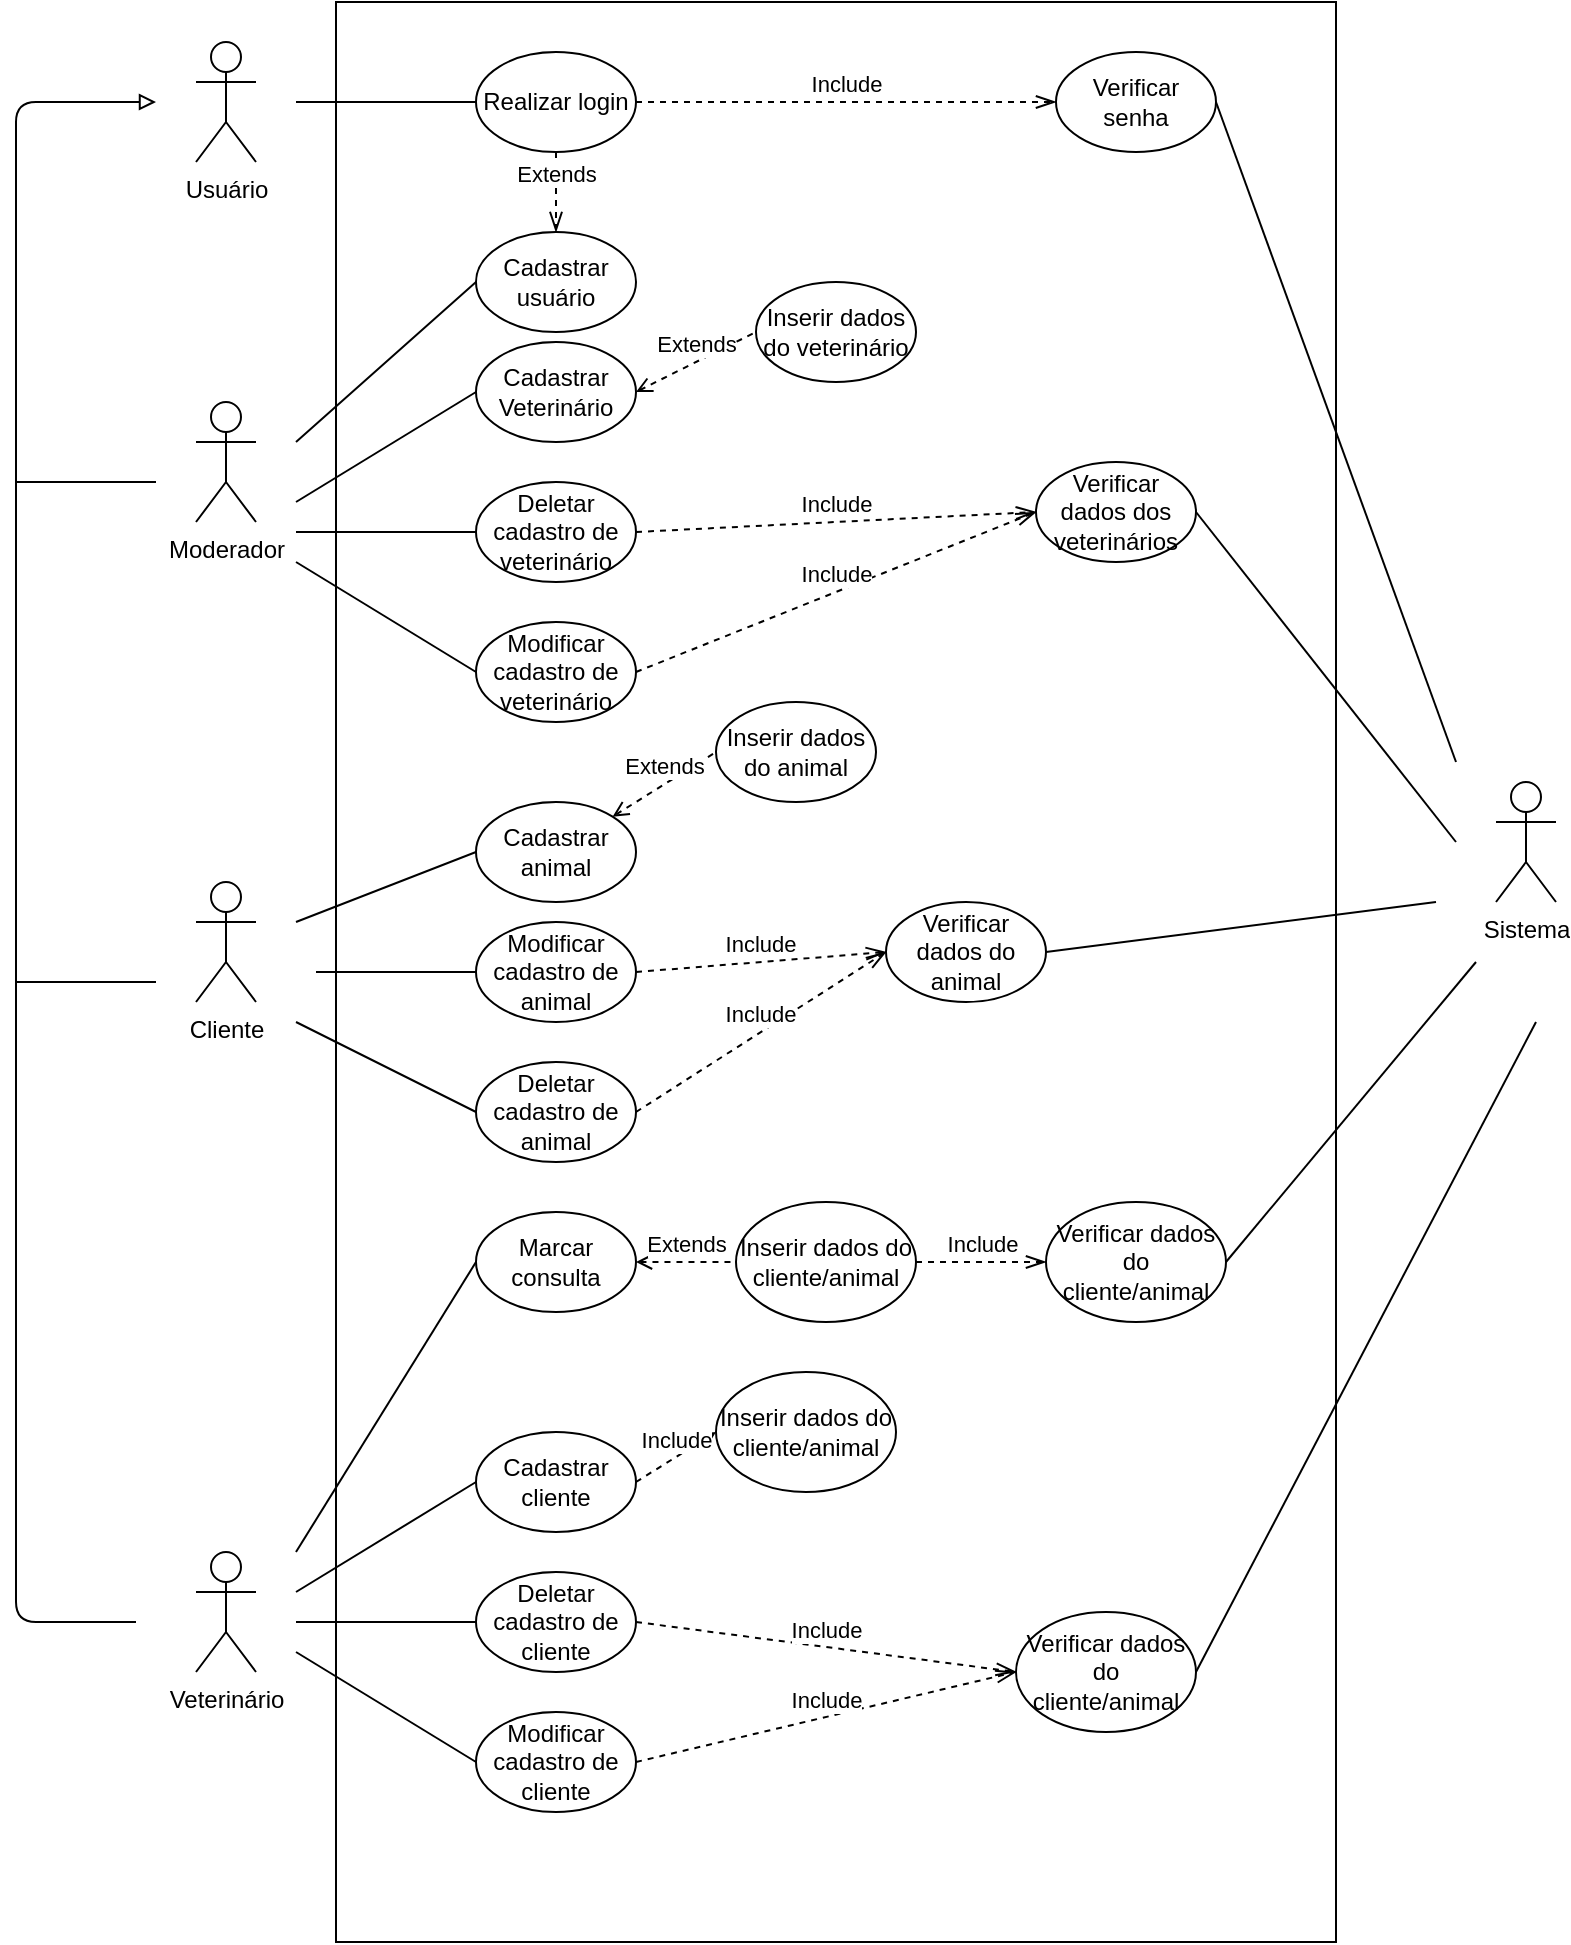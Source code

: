 <mxfile version="14.9.9" type="device" pages="3"><diagram id="sH-dvyDjHyyXj_8XE5ra" name="Caso de uso"><mxGraphModel dx="968" dy="1112" grid="1" gridSize="10" guides="1" tooltips="1" connect="1" arrows="1" fold="1" page="1" pageScale="1" pageWidth="827" pageHeight="1169" math="0" shadow="0"><root><mxCell id="0"/><mxCell id="1" parent="0"/><mxCell id="lDStgTZhg8uJ1jmvvIPx-1" value="Object" style="html=1;" parent="1" vertex="1"><mxGeometry x="280" y="490" width="110" height="50" as="geometry"/></mxCell><mxCell id="lDStgTZhg8uJ1jmvvIPx-2" value="" style="html=1;" parent="1" vertex="1"><mxGeometry x="170" y="210" width="500" height="970" as="geometry"/></mxCell><mxCell id="lDStgTZhg8uJ1jmvvIPx-3" value="Veterinário" style="shape=umlActor;verticalLabelPosition=bottom;verticalAlign=top;html=1;" parent="1" vertex="1"><mxGeometry x="100" y="985" width="30" height="60" as="geometry"/></mxCell><mxCell id="lDStgTZhg8uJ1jmvvIPx-4" value="Moderador" style="shape=umlActor;verticalLabelPosition=bottom;verticalAlign=top;html=1;" parent="1" vertex="1"><mxGeometry x="100" y="410" width="30" height="60" as="geometry"/></mxCell><mxCell id="lDStgTZhg8uJ1jmvvIPx-5" value="Usuário" style="shape=umlActor;verticalLabelPosition=bottom;verticalAlign=top;html=1;" parent="1" vertex="1"><mxGeometry x="100" y="230" width="30" height="60" as="geometry"/></mxCell><mxCell id="lDStgTZhg8uJ1jmvvIPx-7" value="" style="endArrow=block;html=1;endFill=0;" parent="1" edge="1"><mxGeometry width="50" height="50" relative="1" as="geometry"><mxPoint x="70" y="1020" as="sourcePoint"/><mxPoint x="80" y="260" as="targetPoint"/><Array as="points"><mxPoint x="10" y="1020"/><mxPoint x="10" y="470"/><mxPoint x="10" y="260"/></Array></mxGeometry></mxCell><mxCell id="lDStgTZhg8uJ1jmvvIPx-9" value="" style="endArrow=none;html=1;" parent="1" edge="1"><mxGeometry width="50" height="50" relative="1" as="geometry"><mxPoint x="10" y="450" as="sourcePoint"/><mxPoint x="80" y="450" as="targetPoint"/></mxGeometry></mxCell><mxCell id="lDStgTZhg8uJ1jmvvIPx-11" value="Cadastrar cliente" style="ellipse;whiteSpace=wrap;html=1;" parent="1" vertex="1"><mxGeometry x="240" y="925" width="80" height="50" as="geometry"/></mxCell><mxCell id="lDStgTZhg8uJ1jmvvIPx-12" value="Deletar cadastro de cliente" style="ellipse;whiteSpace=wrap;html=1;" parent="1" vertex="1"><mxGeometry x="240" y="995" width="80" height="50" as="geometry"/></mxCell><mxCell id="lDStgTZhg8uJ1jmvvIPx-13" value="Modificar cadastro de cliente" style="ellipse;whiteSpace=wrap;html=1;" parent="1" vertex="1"><mxGeometry x="240" y="1065" width="80" height="50" as="geometry"/></mxCell><mxCell id="lDStgTZhg8uJ1jmvvIPx-14" value="" style="endArrow=none;html=1;entryX=0;entryY=0.5;entryDx=0;entryDy=0;" parent="1" target="lDStgTZhg8uJ1jmvvIPx-12" edge="1"><mxGeometry width="50" height="50" relative="1" as="geometry"><mxPoint x="150" y="1020" as="sourcePoint"/><mxPoint x="360" y="1065" as="targetPoint"/></mxGeometry></mxCell><mxCell id="lDStgTZhg8uJ1jmvvIPx-16" value="" style="endArrow=none;html=1;entryX=0;entryY=0.5;entryDx=0;entryDy=0;" parent="1" target="lDStgTZhg8uJ1jmvvIPx-11" edge="1"><mxGeometry width="50" height="50" relative="1" as="geometry"><mxPoint x="150" y="1005" as="sourcePoint"/><mxPoint x="250" y="1030" as="targetPoint"/></mxGeometry></mxCell><mxCell id="lDStgTZhg8uJ1jmvvIPx-17" value="" style="endArrow=none;html=1;entryX=0;entryY=0.5;entryDx=0;entryDy=0;" parent="1" target="lDStgTZhg8uJ1jmvvIPx-13" edge="1"><mxGeometry width="50" height="50" relative="1" as="geometry"><mxPoint x="150" y="1035" as="sourcePoint"/><mxPoint x="250" y="960" as="targetPoint"/></mxGeometry></mxCell><mxCell id="lDStgTZhg8uJ1jmvvIPx-18" value="Realizar login" style="ellipse;whiteSpace=wrap;html=1;" parent="1" vertex="1"><mxGeometry x="240" y="235" width="80" height="50" as="geometry"/></mxCell><mxCell id="lDStgTZhg8uJ1jmvvIPx-19" value="" style="endArrow=none;html=1;entryX=0;entryY=0.5;entryDx=0;entryDy=0;" parent="1" target="lDStgTZhg8uJ1jmvvIPx-18" edge="1"><mxGeometry width="50" height="50" relative="1" as="geometry"><mxPoint x="150" y="260" as="sourcePoint"/><mxPoint x="250" y="455" as="targetPoint"/></mxGeometry></mxCell><mxCell id="lDStgTZhg8uJ1jmvvIPx-20" value="Cadastrar usuário" style="ellipse;whiteSpace=wrap;html=1;" parent="1" vertex="1"><mxGeometry x="240" y="325" width="80" height="50" as="geometry"/></mxCell><mxCell id="lDStgTZhg8uJ1jmvvIPx-31" value="Extends" style="html=1;verticalAlign=bottom;endArrow=openThin;dashed=1;endSize=8;endFill=0;exitX=0.5;exitY=1;exitDx=0;exitDy=0;entryX=0.5;entryY=0;entryDx=0;entryDy=0;" parent="1" source="lDStgTZhg8uJ1jmvvIPx-18" target="lDStgTZhg8uJ1jmvvIPx-20" edge="1"><mxGeometry relative="1" as="geometry"><mxPoint x="380" y="510" as="sourcePoint"/><mxPoint x="300" y="510" as="targetPoint"/></mxGeometry></mxCell><mxCell id="lDStgTZhg8uJ1jmvvIPx-32" value="Cadastrar Veterinário" style="ellipse;whiteSpace=wrap;html=1;" parent="1" vertex="1"><mxGeometry x="240" y="380" width="80" height="50" as="geometry"/></mxCell><mxCell id="lDStgTZhg8uJ1jmvvIPx-33" value="Deletar cadastro de veterinário" style="ellipse;whiteSpace=wrap;html=1;" parent="1" vertex="1"><mxGeometry x="240" y="450" width="80" height="50" as="geometry"/></mxCell><mxCell id="lDStgTZhg8uJ1jmvvIPx-34" value="Modificar cadastro de veterinário" style="ellipse;whiteSpace=wrap;html=1;" parent="1" vertex="1"><mxGeometry x="240" y="520" width="80" height="50" as="geometry"/></mxCell><mxCell id="lDStgTZhg8uJ1jmvvIPx-35" value="" style="endArrow=none;html=1;entryX=0;entryY=0.5;entryDx=0;entryDy=0;" parent="1" target="lDStgTZhg8uJ1jmvvIPx-33" edge="1"><mxGeometry width="50" height="50" relative="1" as="geometry"><mxPoint x="150" y="475" as="sourcePoint"/><mxPoint x="360" y="520" as="targetPoint"/></mxGeometry></mxCell><mxCell id="lDStgTZhg8uJ1jmvvIPx-36" value="" style="endArrow=none;html=1;entryX=0;entryY=0.5;entryDx=0;entryDy=0;" parent="1" target="lDStgTZhg8uJ1jmvvIPx-32" edge="1"><mxGeometry width="50" height="50" relative="1" as="geometry"><mxPoint x="150" y="460" as="sourcePoint"/><mxPoint x="250" y="485" as="targetPoint"/></mxGeometry></mxCell><mxCell id="lDStgTZhg8uJ1jmvvIPx-37" value="" style="endArrow=none;html=1;entryX=0;entryY=0.5;entryDx=0;entryDy=0;" parent="1" target="lDStgTZhg8uJ1jmvvIPx-34" edge="1"><mxGeometry width="50" height="50" relative="1" as="geometry"><mxPoint x="150" y="490" as="sourcePoint"/><mxPoint x="250" y="415" as="targetPoint"/></mxGeometry></mxCell><mxCell id="lDStgTZhg8uJ1jmvvIPx-38" value="" style="endArrow=none;html=1;entryX=0;entryY=0.5;entryDx=0;entryDy=0;" parent="1" target="lDStgTZhg8uJ1jmvvIPx-20" edge="1"><mxGeometry width="50" height="50" relative="1" as="geometry"><mxPoint x="150" y="430" as="sourcePoint"/><mxPoint x="360" y="490" as="targetPoint"/></mxGeometry></mxCell><mxCell id="lDStgTZhg8uJ1jmvvIPx-39" value="Include" style="html=1;verticalAlign=bottom;endArrow=openThin;dashed=1;endSize=8;endFill=0;exitX=1;exitY=0.5;exitDx=0;exitDy=0;" parent="1" source="lDStgTZhg8uJ1jmvvIPx-18" edge="1"><mxGeometry relative="1" as="geometry"><mxPoint x="290" y="295" as="sourcePoint"/><mxPoint x="530" y="260" as="targetPoint"/><Array as="points"/></mxGeometry></mxCell><mxCell id="lDStgTZhg8uJ1jmvvIPx-40" value="Verificar senha" style="ellipse;whiteSpace=wrap;html=1;" parent="1" vertex="1"><mxGeometry x="530" y="235" width="80" height="50" as="geometry"/></mxCell><mxCell id="lDStgTZhg8uJ1jmvvIPx-42" value="Inserir dados do veterinário" style="ellipse;whiteSpace=wrap;html=1;" parent="1" vertex="1"><mxGeometry x="380" y="350" width="80" height="50" as="geometry"/></mxCell><mxCell id="lDStgTZhg8uJ1jmvvIPx-43" value="Sistema" style="shape=umlActor;verticalLabelPosition=bottom;verticalAlign=top;html=1;" parent="1" vertex="1"><mxGeometry x="750" y="600" width="30" height="60" as="geometry"/></mxCell><mxCell id="lDStgTZhg8uJ1jmvvIPx-44" value="Include" style="html=1;verticalAlign=bottom;endArrow=open;dashed=1;endSize=8;endFill=0;exitX=1;exitY=0.5;exitDx=0;exitDy=0;entryX=0;entryY=0.5;entryDx=0;entryDy=0;" parent="1" source="lDStgTZhg8uJ1jmvvIPx-11" target="lDStgTZhg8uJ1jmvvIPx-45" edge="1"><mxGeometry relative="1" as="geometry"><mxPoint x="290" y="963" as="sourcePoint"/><mxPoint x="510" y="950" as="targetPoint"/><Array as="points"/></mxGeometry></mxCell><mxCell id="lDStgTZhg8uJ1jmvvIPx-45" value="Inserir dados do cliente/animal" style="ellipse;whiteSpace=wrap;html=1;" parent="1" vertex="1"><mxGeometry x="360" y="895" width="90" height="60" as="geometry"/></mxCell><mxCell id="lDStgTZhg8uJ1jmvvIPx-46" value="Verificar dados dos veterinários" style="ellipse;whiteSpace=wrap;html=1;" parent="1" vertex="1"><mxGeometry x="520" y="440" width="80" height="50" as="geometry"/></mxCell><mxCell id="lDStgTZhg8uJ1jmvvIPx-47" value="Verificar dados do cliente/animal" style="ellipse;whiteSpace=wrap;html=1;" parent="1" vertex="1"><mxGeometry x="510" y="1015" width="90" height="60" as="geometry"/></mxCell><mxCell id="lDStgTZhg8uJ1jmvvIPx-51" value="Include" style="html=1;verticalAlign=bottom;endArrow=openThin;dashed=1;endSize=8;endFill=0;exitX=1;exitY=0.5;exitDx=0;exitDy=0;entryX=0;entryY=0.5;entryDx=0;entryDy=0;" parent="1" source="lDStgTZhg8uJ1jmvvIPx-12" target="lDStgTZhg8uJ1jmvvIPx-47" edge="1"><mxGeometry relative="1" as="geometry"><mxPoint x="340" y="1015" as="sourcePoint"/><mxPoint x="550" y="1015" as="targetPoint"/><Array as="points"/></mxGeometry></mxCell><mxCell id="lDStgTZhg8uJ1jmvvIPx-52" value="Include" style="html=1;verticalAlign=bottom;endArrow=openThin;dashed=1;endSize=8;endFill=0;exitX=1;exitY=0.5;exitDx=0;exitDy=0;entryX=0;entryY=0.5;entryDx=0;entryDy=0;" parent="1" source="lDStgTZhg8uJ1jmvvIPx-13" target="lDStgTZhg8uJ1jmvvIPx-47" edge="1"><mxGeometry relative="1" as="geometry"><mxPoint x="330" y="1030" as="sourcePoint"/><mxPoint x="520" y="1050" as="targetPoint"/><Array as="points"/></mxGeometry></mxCell><mxCell id="lDStgTZhg8uJ1jmvvIPx-53" value="" style="endArrow=none;html=1;exitX=1;exitY=0.5;exitDx=0;exitDy=0;" parent="1" source="lDStgTZhg8uJ1jmvvIPx-47" edge="1"><mxGeometry width="50" height="50" relative="1" as="geometry"><mxPoint x="310" y="800" as="sourcePoint"/><mxPoint x="770" y="720" as="targetPoint"/></mxGeometry></mxCell><mxCell id="lDStgTZhg8uJ1jmvvIPx-54" value="Include" style="html=1;verticalAlign=bottom;endArrow=openThin;dashed=1;endSize=8;endFill=0;exitX=1;exitY=0.5;exitDx=0;exitDy=0;entryX=0;entryY=0.5;entryDx=0;entryDy=0;" parent="1" source="lDStgTZhg8uJ1jmvvIPx-33" target="lDStgTZhg8uJ1jmvvIPx-46" edge="1"><mxGeometry relative="1" as="geometry"><mxPoint x="330" y="695" as="sourcePoint"/><mxPoint x="530" y="460" as="targetPoint"/><Array as="points"/></mxGeometry></mxCell><mxCell id="lDStgTZhg8uJ1jmvvIPx-55" value="Include" style="html=1;verticalAlign=bottom;endArrow=openThin;dashed=1;endSize=8;endFill=0;entryX=0;entryY=0.5;entryDx=0;entryDy=0;exitX=1;exitY=0.5;exitDx=0;exitDy=0;" parent="1" source="lDStgTZhg8uJ1jmvvIPx-34" target="lDStgTZhg8uJ1jmvvIPx-46" edge="1"><mxGeometry relative="1" as="geometry"><mxPoint x="330" y="485" as="sourcePoint"/><mxPoint x="530" y="475" as="targetPoint"/><Array as="points"/></mxGeometry></mxCell><mxCell id="lDStgTZhg8uJ1jmvvIPx-56" value="" style="endArrow=none;html=1;exitX=1;exitY=0.5;exitDx=0;exitDy=0;" parent="1" source="lDStgTZhg8uJ1jmvvIPx-46" edge="1"><mxGeometry width="50" height="50" relative="1" as="geometry"><mxPoint x="600" y="715" as="sourcePoint"/><mxPoint x="730" y="630" as="targetPoint"/></mxGeometry></mxCell><mxCell id="lDStgTZhg8uJ1jmvvIPx-57" value="" style="endArrow=none;html=1;exitX=1;exitY=0.5;exitDx=0;exitDy=0;" parent="1" source="lDStgTZhg8uJ1jmvvIPx-40" edge="1"><mxGeometry width="50" height="50" relative="1" as="geometry"><mxPoint x="610" y="475" as="sourcePoint"/><mxPoint x="730" y="590" as="targetPoint"/></mxGeometry></mxCell><mxCell id="lDStgTZhg8uJ1jmvvIPx-59" value="Extends" style="html=1;verticalAlign=bottom;endArrow=none;dashed=1;endSize=8;endFill=0;exitX=1;exitY=0.5;exitDx=0;exitDy=0;entryX=0;entryY=0.5;entryDx=0;entryDy=0;startArrow=open;startFill=0;" parent="1" source="lDStgTZhg8uJ1jmvvIPx-32" target="lDStgTZhg8uJ1jmvvIPx-42" edge="1"><mxGeometry relative="1" as="geometry"><mxPoint x="290" y="295" as="sourcePoint"/><mxPoint x="290" y="335" as="targetPoint"/></mxGeometry></mxCell><mxCell id="Vo3WNWnB5HFuRuLXM9Mv-1" value="Marcar consulta" style="ellipse;whiteSpace=wrap;html=1;" parent="1" vertex="1"><mxGeometry x="240" y="815" width="80" height="50" as="geometry"/></mxCell><mxCell id="Vo3WNWnB5HFuRuLXM9Mv-3" value="" style="endArrow=none;html=1;entryX=0;entryY=0.5;entryDx=0;entryDy=0;" parent="1" target="Vo3WNWnB5HFuRuLXM9Mv-1" edge="1"><mxGeometry width="50" height="50" relative="1" as="geometry"><mxPoint x="150" y="985" as="sourcePoint"/><mxPoint x="240" y="900" as="targetPoint"/></mxGeometry></mxCell><mxCell id="Vo3WNWnB5HFuRuLXM9Mv-5" value="Extends" style="html=1;verticalAlign=bottom;endArrow=none;dashed=1;endSize=8;endFill=0;exitX=1;exitY=0.5;exitDx=0;exitDy=0;entryX=0;entryY=0.5;entryDx=0;entryDy=0;startArrow=open;startFill=0;" parent="1" source="Vo3WNWnB5HFuRuLXM9Mv-1" target="Vo3WNWnB5HFuRuLXM9Mv-6" edge="1"><mxGeometry relative="1" as="geometry"><mxPoint x="397.03" y="751.07" as="sourcePoint"/><mxPoint x="450.0" y="814.998" as="targetPoint"/></mxGeometry></mxCell><mxCell id="Vo3WNWnB5HFuRuLXM9Mv-6" value="Inserir dados do cliente/animal" style="ellipse;whiteSpace=wrap;html=1;" parent="1" vertex="1"><mxGeometry x="370" y="810" width="90" height="60" as="geometry"/></mxCell><mxCell id="Vo3WNWnB5HFuRuLXM9Mv-7" value="Verificar dados do cliente/animal" style="ellipse;whiteSpace=wrap;html=1;" parent="1" vertex="1"><mxGeometry x="525" y="810" width="90" height="60" as="geometry"/></mxCell><mxCell id="Vo3WNWnB5HFuRuLXM9Mv-8" value="Include" style="html=1;verticalAlign=bottom;endArrow=openThin;dashed=1;endSize=8;endFill=0;exitX=1;exitY=0.5;exitDx=0;exitDy=0;entryX=0;entryY=0.5;entryDx=0;entryDy=0;" parent="1" source="Vo3WNWnB5HFuRuLXM9Mv-6" target="Vo3WNWnB5HFuRuLXM9Mv-7" edge="1"><mxGeometry relative="1" as="geometry"><mxPoint x="330" y="1100" as="sourcePoint"/><mxPoint x="530" y="835" as="targetPoint"/><Array as="points"/></mxGeometry></mxCell><mxCell id="Vo3WNWnB5HFuRuLXM9Mv-9" value="" style="endArrow=none;html=1;exitX=1;exitY=0.5;exitDx=0;exitDy=0;" parent="1" source="Vo3WNWnB5HFuRuLXM9Mv-7" edge="1"><mxGeometry width="50" height="50" relative="1" as="geometry"><mxPoint x="610" y="735" as="sourcePoint"/><mxPoint x="740" y="690" as="targetPoint"/></mxGeometry></mxCell><mxCell id="Rv1sKboXpp3zeGsn_u2c-1" value="Cliente" style="shape=umlActor;verticalLabelPosition=bottom;verticalAlign=top;html=1;" vertex="1" parent="1"><mxGeometry x="100" y="650" width="30" height="60" as="geometry"/></mxCell><mxCell id="Rv1sKboXpp3zeGsn_u2c-2" value="" style="endArrow=none;html=1;" edge="1" parent="1"><mxGeometry width="50" height="50" relative="1" as="geometry"><mxPoint x="10" y="700" as="sourcePoint"/><mxPoint x="80" y="700" as="targetPoint"/></mxGeometry></mxCell><mxCell id="Rv1sKboXpp3zeGsn_u2c-3" value="Cadastrar animal" style="ellipse;whiteSpace=wrap;html=1;" vertex="1" parent="1"><mxGeometry x="240" y="610" width="80" height="50" as="geometry"/></mxCell><mxCell id="Rv1sKboXpp3zeGsn_u2c-4" value="Modificar cadastro de animal" style="ellipse;whiteSpace=wrap;html=1;" vertex="1" parent="1"><mxGeometry x="240" y="670" width="80" height="50" as="geometry"/></mxCell><mxCell id="Rv1sKboXpp3zeGsn_u2c-6" value="Deletar cadastro de animal" style="ellipse;whiteSpace=wrap;html=1;" vertex="1" parent="1"><mxGeometry x="240" y="740" width="80" height="50" as="geometry"/></mxCell><mxCell id="Rv1sKboXpp3zeGsn_u2c-9" value="" style="endArrow=none;html=1;entryX=0;entryY=0.5;entryDx=0;entryDy=0;" edge="1" parent="1" target="Rv1sKboXpp3zeGsn_u2c-3"><mxGeometry width="50" height="50" relative="1" as="geometry"><mxPoint x="150" y="670" as="sourcePoint"/><mxPoint x="380" y="740" as="targetPoint"/></mxGeometry></mxCell><mxCell id="Rv1sKboXpp3zeGsn_u2c-10" value="" style="endArrow=none;html=1;entryX=0;entryY=0.5;entryDx=0;entryDy=0;" edge="1" parent="1" target="Rv1sKboXpp3zeGsn_u2c-4"><mxGeometry width="50" height="50" relative="1" as="geometry"><mxPoint x="160" y="695" as="sourcePoint"/><mxPoint x="380" y="740" as="targetPoint"/></mxGeometry></mxCell><mxCell id="Rv1sKboXpp3zeGsn_u2c-11" value="" style="endArrow=none;html=1;entryX=0;entryY=0.5;entryDx=0;entryDy=0;" edge="1" parent="1" target="Rv1sKboXpp3zeGsn_u2c-6"><mxGeometry width="50" height="50" relative="1" as="geometry"><mxPoint x="150" y="720" as="sourcePoint"/><mxPoint x="380" y="740" as="targetPoint"/></mxGeometry></mxCell><mxCell id="Rv1sKboXpp3zeGsn_u2c-12" value="Inserir dados do animal" style="ellipse;whiteSpace=wrap;html=1;" vertex="1" parent="1"><mxGeometry x="360" y="560" width="80" height="50" as="geometry"/></mxCell><mxCell id="Rv1sKboXpp3zeGsn_u2c-13" value="Extends" style="html=1;verticalAlign=bottom;endArrow=none;dashed=1;endSize=8;endFill=0;exitX=1;exitY=0;exitDx=0;exitDy=0;entryX=0;entryY=0.5;entryDx=0;entryDy=0;startArrow=open;startFill=0;" edge="1" parent="1" target="Rv1sKboXpp3zeGsn_u2c-12" source="Rv1sKboXpp3zeGsn_u2c-3"><mxGeometry relative="1" as="geometry"><mxPoint x="320.0" y="625" as="sourcePoint"/><mxPoint x="290" y="555" as="targetPoint"/></mxGeometry></mxCell><mxCell id="Rv1sKboXpp3zeGsn_u2c-14" value="Verificar dados do animal" style="ellipse;whiteSpace=wrap;html=1;" vertex="1" parent="1"><mxGeometry x="445" y="660" width="80" height="50" as="geometry"/></mxCell><mxCell id="Rv1sKboXpp3zeGsn_u2c-15" value="Include" style="html=1;verticalAlign=bottom;endArrow=openThin;dashed=1;endSize=8;endFill=0;exitX=1;exitY=0.5;exitDx=0;exitDy=0;entryX=0;entryY=0.5;entryDx=0;entryDy=0;" edge="1" parent="1" target="Rv1sKboXpp3zeGsn_u2c-14" source="Rv1sKboXpp3zeGsn_u2c-4"><mxGeometry relative="1" as="geometry"><mxPoint x="320.0" y="695" as="sourcePoint"/><mxPoint x="530" y="680" as="targetPoint"/><Array as="points"/></mxGeometry></mxCell><mxCell id="Rv1sKboXpp3zeGsn_u2c-16" value="Include" style="html=1;verticalAlign=bottom;endArrow=openThin;dashed=1;endSize=8;endFill=0;entryX=0;entryY=0.5;entryDx=0;entryDy=0;exitX=1;exitY=0.5;exitDx=0;exitDy=0;" edge="1" parent="1" target="Rv1sKboXpp3zeGsn_u2c-14" source="Rv1sKboXpp3zeGsn_u2c-6"><mxGeometry relative="1" as="geometry"><mxPoint x="320.0" y="765" as="sourcePoint"/><mxPoint x="530" y="695" as="targetPoint"/><Array as="points"/></mxGeometry></mxCell><mxCell id="Rv1sKboXpp3zeGsn_u2c-17" value="" style="endArrow=none;html=1;exitX=1;exitY=0.5;exitDx=0;exitDy=0;" edge="1" parent="1" source="Rv1sKboXpp3zeGsn_u2c-14"><mxGeometry width="50" height="50" relative="1" as="geometry"><mxPoint x="520" y="680" as="sourcePoint"/><mxPoint x="720" y="660" as="targetPoint"/></mxGeometry></mxCell></root></mxGraphModel></diagram><diagram id="0rEouBIvueueG66EHW__" name="Classe"><mxGraphModel dx="807" dy="927" grid="1" gridSize="10" guides="1" tooltips="1" connect="1" arrows="1" fold="1" page="1" pageScale="1" pageWidth="827" pageHeight="1169" math="0" shadow="0"><root><mxCell id="7OW-9JsMzAlnPAidq_M4-0"/><mxCell id="7OW-9JsMzAlnPAidq_M4-1" parent="7OW-9JsMzAlnPAidq_M4-0"/><mxCell id="7OW-9JsMzAlnPAidq_M4-2" value="usuário" style="swimlane;fontStyle=1;align=center;verticalAlign=top;childLayout=stackLayout;horizontal=1;startSize=26;horizontalStack=0;resizeParent=1;resizeParentMax=0;resizeLast=0;collapsible=1;marginBottom=0;" parent="7OW-9JsMzAlnPAidq_M4-1" vertex="1"><mxGeometry x="254" y="130" width="160" height="138" as="geometry"/></mxCell><mxCell id="7OW-9JsMzAlnPAidq_M4-3" value="# email: string" style="text;strokeColor=none;fillColor=none;align=left;verticalAlign=top;spacingLeft=4;spacingRight=4;overflow=hidden;rotatable=0;points=[[0,0.5],[1,0.5]];portConstraint=eastwest;" parent="7OW-9JsMzAlnPAidq_M4-2" vertex="1"><mxGeometry y="26" width="160" height="26" as="geometry"/></mxCell><mxCell id="WtkkOM7DsgMhvSs2GcUw-7" value="- senha: string" style="text;strokeColor=none;fillColor=none;align=left;verticalAlign=top;spacingLeft=4;spacingRight=4;overflow=hidden;rotatable=0;points=[[0,0.5],[1,0.5]];portConstraint=eastwest;" parent="7OW-9JsMzAlnPAidq_M4-2" vertex="1"><mxGeometry y="52" width="160" height="26" as="geometry"/></mxCell><mxCell id="7OW-9JsMzAlnPAidq_M4-4" value="" style="line;strokeWidth=1;fillColor=none;align=left;verticalAlign=middle;spacingTop=-1;spacingLeft=3;spacingRight=3;rotatable=0;labelPosition=right;points=[];portConstraint=eastwest;" parent="7OW-9JsMzAlnPAidq_M4-2" vertex="1"><mxGeometry y="78" width="160" height="8" as="geometry"/></mxCell><mxCell id="7OW-9JsMzAlnPAidq_M4-5" value="+verificarLogin(): bool" style="text;strokeColor=none;fillColor=none;align=left;verticalAlign=top;spacingLeft=4;spacingRight=4;overflow=hidden;rotatable=0;points=[[0,0.5],[1,0.5]];portConstraint=eastwest;" parent="7OW-9JsMzAlnPAidq_M4-2" vertex="1"><mxGeometry y="86" width="160" height="26" as="geometry"/></mxCell><mxCell id="aSzBvFsEFSEOfkTNCX47-2" value="+ realizarLogin()" style="text;strokeColor=none;fillColor=none;align=left;verticalAlign=top;spacingLeft=4;spacingRight=4;overflow=hidden;rotatable=0;points=[[0,0.5],[1,0.5]];portConstraint=eastwest;" vertex="1" parent="7OW-9JsMzAlnPAidq_M4-2"><mxGeometry y="112" width="160" height="26" as="geometry"/></mxCell><mxCell id="CXsOmlgrLZ6OycAdwQ43-0" value="moderador" style="swimlane;fontStyle=1;align=center;verticalAlign=top;childLayout=stackLayout;horizontal=1;startSize=26;horizontalStack=0;resizeParent=1;resizeParentMax=0;resizeLast=0;collapsible=1;marginBottom=0;" parent="7OW-9JsMzAlnPAidq_M4-1" vertex="1"><mxGeometry x="540" y="130" width="160" height="144" as="geometry"/></mxCell><mxCell id="CXsOmlgrLZ6OycAdwQ43-1" value="- cpf: bigint" style="text;strokeColor=none;fillColor=none;align=left;verticalAlign=top;spacingLeft=4;spacingRight=4;overflow=hidden;rotatable=0;points=[[0,0.5],[1,0.5]];portConstraint=eastwest;" parent="CXsOmlgrLZ6OycAdwQ43-0" vertex="1"><mxGeometry y="26" width="160" height="26" as="geometry"/></mxCell><mxCell id="CXsOmlgrLZ6OycAdwQ43-2" value="" style="line;strokeWidth=1;fillColor=none;align=left;verticalAlign=middle;spacingTop=-1;spacingLeft=3;spacingRight=3;rotatable=0;labelPosition=right;points=[];portConstraint=eastwest;" parent="CXsOmlgrLZ6OycAdwQ43-0" vertex="1"><mxGeometry y="52" width="160" height="8" as="geometry"/></mxCell><mxCell id="CXsOmlgrLZ6OycAdwQ43-3" value="- cadastrarVet()" style="text;strokeColor=none;fillColor=none;align=left;verticalAlign=top;spacingLeft=4;spacingRight=4;overflow=hidden;rotatable=0;points=[[0,0.5],[1,0.5]];portConstraint=eastwest;" parent="CXsOmlgrLZ6OycAdwQ43-0" vertex="1"><mxGeometry y="60" width="160" height="26" as="geometry"/></mxCell><mxCell id="CXsOmlgrLZ6OycAdwQ43-4" value="- alterarCadastroVet()" style="text;strokeColor=none;fillColor=none;align=left;verticalAlign=top;spacingLeft=4;spacingRight=4;overflow=hidden;rotatable=0;points=[[0,0.5],[1,0.5]];portConstraint=eastwest;" parent="CXsOmlgrLZ6OycAdwQ43-0" vertex="1"><mxGeometry y="86" width="160" height="32" as="geometry"/></mxCell><mxCell id="CXsOmlgrLZ6OycAdwQ43-5" value="- deletarCadastroVet()" style="text;strokeColor=none;fillColor=none;align=left;verticalAlign=top;spacingLeft=4;spacingRight=4;overflow=hidden;rotatable=0;points=[[0,0.5],[1,0.5]];portConstraint=eastwest;" parent="CXsOmlgrLZ6OycAdwQ43-0" vertex="1"><mxGeometry y="118" width="160" height="26" as="geometry"/></mxCell><mxCell id="CXsOmlgrLZ6OycAdwQ43-7" value="" style="endArrow=block;endFill=0;endSize=12;html=1;" parent="7OW-9JsMzAlnPAidq_M4-1" edge="1"><mxGeometry width="160" relative="1" as="geometry"><mxPoint x="540" y="195" as="sourcePoint"/><mxPoint x="410" y="195" as="targetPoint"/></mxGeometry></mxCell><mxCell id="qMJIRwWVJ0PPuF6UFKeN-0" value="veterinário" style="swimlane;fontStyle=1;align=center;verticalAlign=top;childLayout=stackLayout;horizontal=1;startSize=26;horizontalStack=0;resizeParent=1;resizeParentMax=0;resizeLast=0;collapsible=1;marginBottom=0;" parent="7OW-9JsMzAlnPAidq_M4-1" vertex="1"><mxGeometry x="30" y="260" width="160" height="220" as="geometry"/></mxCell><mxCell id="qMJIRwWVJ0PPuF6UFKeN-4" value="+ nomeVet: string" style="text;strokeColor=none;fillColor=none;align=left;verticalAlign=top;spacingLeft=4;spacingRight=4;overflow=hidden;rotatable=0;points=[[0,0.5],[1,0.5]];portConstraint=eastwest;" parent="qMJIRwWVJ0PPuF6UFKeN-0" vertex="1"><mxGeometry y="26" width="160" height="28" as="geometry"/></mxCell><mxCell id="qMJIRwWVJ0PPuF6UFKeN-1" value="- crmv: string" style="text;strokeColor=none;fillColor=none;align=left;verticalAlign=top;spacingLeft=4;spacingRight=4;overflow=hidden;rotatable=0;points=[[0,0.5],[1,0.5]];portConstraint=eastwest;" parent="qMJIRwWVJ0PPuF6UFKeN-0" vertex="1"><mxGeometry y="54" width="160" height="26" as="geometry"/></mxCell><mxCell id="4WM614la-RCvTTxw5AQ7-14" value="+ tipoPet: string" style="text;strokeColor=none;fillColor=none;align=left;verticalAlign=top;spacingLeft=4;spacingRight=4;overflow=hidden;rotatable=0;points=[[0,0.5],[1,0.5]];portConstraint=eastwest;" vertex="1" parent="qMJIRwWVJ0PPuF6UFKeN-0"><mxGeometry y="80" width="160" height="28" as="geometry"/></mxCell><mxCell id="qMJIRwWVJ0PPuF6UFKeN-2" value="" style="line;strokeWidth=1;fillColor=none;align=left;verticalAlign=middle;spacingTop=-1;spacingLeft=3;spacingRight=3;rotatable=0;labelPosition=right;points=[];portConstraint=eastwest;" parent="qMJIRwWVJ0PPuF6UFKeN-0" vertex="1"><mxGeometry y="108" width="160" height="8" as="geometry"/></mxCell><mxCell id="qMJIRwWVJ0PPuF6UFKeN-3" value="+ marcarConsulta" style="text;strokeColor=none;fillColor=none;align=left;verticalAlign=top;spacingLeft=4;spacingRight=4;overflow=hidden;rotatable=0;points=[[0,0.5],[1,0.5]];portConstraint=eastwest;" parent="qMJIRwWVJ0PPuF6UFKeN-0" vertex="1"><mxGeometry y="116" width="160" height="26" as="geometry"/></mxCell><mxCell id="6_G21a6GdMjn140HbcUH-1" value="+ cadastrarCliente" style="text;strokeColor=none;fillColor=none;align=left;verticalAlign=top;spacingLeft=4;spacingRight=4;overflow=hidden;rotatable=0;points=[[0,0.5],[1,0.5]];portConstraint=eastwest;" parent="qMJIRwWVJ0PPuF6UFKeN-0" vertex="1"><mxGeometry y="142" width="160" height="26" as="geometry"/></mxCell><mxCell id="VPZLBgA8UMJpqKnA0lWh-0" value="+ alterarCadastroCliente()" style="text;strokeColor=none;fillColor=none;align=left;verticalAlign=top;spacingLeft=4;spacingRight=4;overflow=hidden;rotatable=0;points=[[0,0.5],[1,0.5]];portConstraint=eastwest;" parent="qMJIRwWVJ0PPuF6UFKeN-0" vertex="1"><mxGeometry y="168" width="160" height="26" as="geometry"/></mxCell><mxCell id="6_G21a6GdMjn140HbcUH-0" value="+ deletarCadastroCliente()" style="text;strokeColor=none;fillColor=none;align=left;verticalAlign=top;spacingLeft=4;spacingRight=4;overflow=hidden;rotatable=0;points=[[0,0.5],[1,0.5]];portConstraint=eastwest;" parent="qMJIRwWVJ0PPuF6UFKeN-0" vertex="1"><mxGeometry y="194" width="160" height="26" as="geometry"/></mxCell><mxCell id="VPZLBgA8UMJpqKnA0lWh-1" value="" style="endArrow=block;endFill=0;endSize=12;html=1;entryX=0;entryY=0.5;entryDx=0;entryDy=0;exitX=0.5;exitY=0;exitDx=0;exitDy=0;" parent="7OW-9JsMzAlnPAidq_M4-1" source="qMJIRwWVJ0PPuF6UFKeN-0" target="7OW-9JsMzAlnPAidq_M4-3" edge="1"><mxGeometry width="160" relative="1" as="geometry"><mxPoint x="550" y="205" as="sourcePoint"/><mxPoint x="424" y="205" as="targetPoint"/><Array as="points"><mxPoint x="110" y="170"/></Array></mxGeometry></mxCell><mxCell id="6ZtTsW0-RhAKlN-KFlXx-0" value="cliente" style="swimlane;fontStyle=1;align=center;verticalAlign=top;childLayout=stackLayout;horizontal=1;startSize=26;horizontalStack=0;resizeParent=1;resizeParentMax=0;resizeLast=0;collapsible=1;marginBottom=0;" vertex="1" parent="7OW-9JsMzAlnPAidq_M4-1"><mxGeometry x="380" y="370" width="160" height="190" as="geometry"/></mxCell><mxCell id="6ZtTsW0-RhAKlN-KFlXx-1" value="+ nomeCliente: string" style="text;strokeColor=none;fillColor=none;align=left;verticalAlign=top;spacingLeft=4;spacingRight=4;overflow=hidden;rotatable=0;points=[[0,0.5],[1,0.5]];portConstraint=eastwest;" vertex="1" parent="6ZtTsW0-RhAKlN-KFlXx-0"><mxGeometry y="26" width="160" height="26" as="geometry"/></mxCell><mxCell id="aSzBvFsEFSEOfkTNCX47-0" value="- cpf: bigint" style="text;strokeColor=none;fillColor=none;align=left;verticalAlign=top;spacingLeft=4;spacingRight=4;overflow=hidden;rotatable=0;points=[[0,0.5],[1,0.5]];portConstraint=eastwest;" vertex="1" parent="6ZtTsW0-RhAKlN-KFlXx-0"><mxGeometry y="52" width="160" height="26" as="geometry"/></mxCell><mxCell id="aSzBvFsEFSEOfkTNCX47-1" value="+ telefone" style="text;strokeColor=none;fillColor=none;align=left;verticalAlign=top;spacingLeft=4;spacingRight=4;overflow=hidden;rotatable=0;points=[[0,0.5],[1,0.5]];portConstraint=eastwest;" vertex="1" parent="6ZtTsW0-RhAKlN-KFlXx-0"><mxGeometry y="78" width="160" height="26" as="geometry"/></mxCell><mxCell id="6ZtTsW0-RhAKlN-KFlXx-2" value="" style="line;strokeWidth=1;fillColor=none;align=left;verticalAlign=middle;spacingTop=-1;spacingLeft=3;spacingRight=3;rotatable=0;labelPosition=right;points=[];portConstraint=eastwest;" vertex="1" parent="6ZtTsW0-RhAKlN-KFlXx-0"><mxGeometry y="104" width="160" height="8" as="geometry"/></mxCell><mxCell id="aSzBvFsEFSEOfkTNCX47-3" value="+ cadastrarAnimal()" style="text;strokeColor=none;fillColor=none;align=left;verticalAlign=top;spacingLeft=4;spacingRight=4;overflow=hidden;rotatable=0;points=[[0,0.5],[1,0.5]];portConstraint=eastwest;" vertex="1" parent="6ZtTsW0-RhAKlN-KFlXx-0"><mxGeometry y="112" width="160" height="26" as="geometry"/></mxCell><mxCell id="6ZtTsW0-RhAKlN-KFlXx-3" value="+ editarCadastroAnimal()" style="text;strokeColor=none;fillColor=none;align=left;verticalAlign=top;spacingLeft=4;spacingRight=4;overflow=hidden;rotatable=0;points=[[0,0.5],[1,0.5]];portConstraint=eastwest;" vertex="1" parent="6ZtTsW0-RhAKlN-KFlXx-0"><mxGeometry y="138" width="160" height="26" as="geometry"/></mxCell><mxCell id="oSn1yOD2YqnP_hGtZZcT-0" value="+ excluirCadastroAnimal()" style="text;strokeColor=none;fillColor=none;align=left;verticalAlign=top;spacingLeft=4;spacingRight=4;overflow=hidden;rotatable=0;points=[[0,0.5],[1,0.5]];portConstraint=eastwest;" vertex="1" parent="6ZtTsW0-RhAKlN-KFlXx-0"><mxGeometry y="164" width="160" height="26" as="geometry"/></mxCell><mxCell id="pt9YRvgN6SRgw96Nsp8E-0" value="" style="endArrow=block;endFill=0;endSize=12;html=1;exitX=0.5;exitY=0;exitDx=0;exitDy=0;" edge="1" parent="7OW-9JsMzAlnPAidq_M4-1" source="6ZtTsW0-RhAKlN-KFlXx-0"><mxGeometry width="160" relative="1" as="geometry"><mxPoint x="550" y="205" as="sourcePoint"/><mxPoint x="329" y="270" as="targetPoint"/><Array as="points"><mxPoint x="460" y="340"/><mxPoint x="329" y="340"/></Array></mxGeometry></mxCell><mxCell id="oSn1yOD2YqnP_hGtZZcT-9" value="animal" style="swimlane;fontStyle=1;align=center;verticalAlign=top;childLayout=stackLayout;horizontal=1;startSize=26;horizontalStack=0;resizeParent=1;resizeParentMax=0;resizeLast=0;collapsible=1;marginBottom=0;" vertex="1" parent="7OW-9JsMzAlnPAidq_M4-1"><mxGeometry x="380" y="680" width="160" height="104" as="geometry"/></mxCell><mxCell id="oSn1yOD2YqnP_hGtZZcT-10" value="+ nomePet: string" style="text;strokeColor=none;fillColor=none;align=left;verticalAlign=top;spacingLeft=4;spacingRight=4;overflow=hidden;rotatable=0;points=[[0,0.5],[1,0.5]];portConstraint=eastwest;" vertex="1" parent="oSn1yOD2YqnP_hGtZZcT-9"><mxGeometry y="26" width="160" height="26" as="geometry"/></mxCell><mxCell id="4WM614la-RCvTTxw5AQ7-1" value="+ racaPet: string" style="text;strokeColor=none;fillColor=none;align=left;verticalAlign=top;spacingLeft=4;spacingRight=4;overflow=hidden;rotatable=0;points=[[0,0.5],[1,0.5]];portConstraint=eastwest;" vertex="1" parent="oSn1yOD2YqnP_hGtZZcT-9"><mxGeometry y="52" width="160" height="26" as="geometry"/></mxCell><mxCell id="4WM614la-RCvTTxw5AQ7-0" value="+ idadePet: int" style="text;strokeColor=none;fillColor=none;align=left;verticalAlign=top;spacingLeft=4;spacingRight=4;overflow=hidden;rotatable=0;points=[[0,0.5],[1,0.5]];portConstraint=eastwest;" vertex="1" parent="oSn1yOD2YqnP_hGtZZcT-9"><mxGeometry y="78" width="160" height="26" as="geometry"/></mxCell><mxCell id="oSn1yOD2YqnP_hGtZZcT-13" value="" style="endArrow=diamondThin;endFill=1;endSize=24;html=1;exitX=0.5;exitY=0;exitDx=0;exitDy=0;" edge="1" parent="7OW-9JsMzAlnPAidq_M4-1" source="oSn1yOD2YqnP_hGtZZcT-9"><mxGeometry width="160" relative="1" as="geometry"><mxPoint x="230" y="530" as="sourcePoint"/><mxPoint x="460" y="560" as="targetPoint"/></mxGeometry></mxCell><mxCell id="4WM614la-RCvTTxw5AQ7-2" value="consulta" style="swimlane;fontStyle=1;align=center;verticalAlign=top;childLayout=stackLayout;horizontal=1;startSize=26;horizontalStack=0;resizeParent=1;resizeParentMax=0;resizeLast=0;collapsible=1;marginBottom=0;" vertex="1" parent="7OW-9JsMzAlnPAidq_M4-1"><mxGeometry x="30" y="690" width="160" height="216" as="geometry"/></mxCell><mxCell id="4WM614la-RCvTTxw5AQ7-3" value="+ numeroConsulta: string" style="text;strokeColor=none;fillColor=none;align=left;verticalAlign=top;spacingLeft=4;spacingRight=4;overflow=hidden;rotatable=0;points=[[0,0.5],[1,0.5]];portConstraint=eastwest;" vertex="1" parent="4WM614la-RCvTTxw5AQ7-2"><mxGeometry y="26" width="160" height="26" as="geometry"/></mxCell><mxCell id="4WM614la-RCvTTxw5AQ7-9" value="+ dataConsulta: date" style="text;strokeColor=none;fillColor=none;align=left;verticalAlign=top;spacingLeft=4;spacingRight=4;overflow=hidden;rotatable=0;points=[[0,0.5],[1,0.5]];portConstraint=eastwest;" vertex="1" parent="4WM614la-RCvTTxw5AQ7-2"><mxGeometry y="52" width="160" height="26" as="geometry"/></mxCell><mxCell id="4WM614la-RCvTTxw5AQ7-10" value="+ horaConsulta: time" style="text;strokeColor=none;fillColor=none;align=left;verticalAlign=top;spacingLeft=4;spacingRight=4;overflow=hidden;rotatable=0;points=[[0,0.5],[1,0.5]];portConstraint=eastwest;" vertex="1" parent="4WM614la-RCvTTxw5AQ7-2"><mxGeometry y="78" width="160" height="26" as="geometry"/></mxCell><mxCell id="4WM614la-RCvTTxw5AQ7-11" value="+ nomePet: string" style="text;strokeColor=none;fillColor=none;align=left;verticalAlign=top;spacingLeft=4;spacingRight=4;overflow=hidden;rotatable=0;points=[[0,0.5],[1,0.5]];portConstraint=eastwest;" vertex="1" parent="4WM614la-RCvTTxw5AQ7-2"><mxGeometry y="104" width="160" height="26" as="geometry"/></mxCell><mxCell id="4WM614la-RCvTTxw5AQ7-12" value="+ nomeCliente: string" style="text;strokeColor=none;fillColor=none;align=left;verticalAlign=top;spacingLeft=4;spacingRight=4;overflow=hidden;rotatable=0;points=[[0,0.5],[1,0.5]];portConstraint=eastwest;" vertex="1" parent="4WM614la-RCvTTxw5AQ7-2"><mxGeometry y="130" width="160" height="26" as="geometry"/></mxCell><mxCell id="4WM614la-RCvTTxw5AQ7-13" value="+ nomeVet: string" style="text;strokeColor=none;fillColor=none;align=left;verticalAlign=top;spacingLeft=4;spacingRight=4;overflow=hidden;rotatable=0;points=[[0,0.5],[1,0.5]];portConstraint=eastwest;" vertex="1" parent="4WM614la-RCvTTxw5AQ7-2"><mxGeometry y="156" width="160" height="26" as="geometry"/></mxCell><mxCell id="4WM614la-RCvTTxw5AQ7-8" value="+ estadoConsulta: bool" style="text;strokeColor=none;fillColor=none;align=left;verticalAlign=top;spacingLeft=4;spacingRight=4;overflow=hidden;rotatable=0;points=[[0,0.5],[1,0.5]];portConstraint=eastwest;" vertex="1" parent="4WM614la-RCvTTxw5AQ7-2"><mxGeometry y="182" width="160" height="26" as="geometry"/></mxCell><mxCell id="4WM614la-RCvTTxw5AQ7-4" value="" style="line;strokeWidth=1;fillColor=none;align=left;verticalAlign=middle;spacingTop=-1;spacingLeft=3;spacingRight=3;rotatable=0;labelPosition=right;points=[];portConstraint=eastwest;" vertex="1" parent="4WM614la-RCvTTxw5AQ7-2"><mxGeometry y="208" width="160" height="8" as="geometry"/></mxCell><mxCell id="4WM614la-RCvTTxw5AQ7-6" value="" style="endArrow=diamondThin;endFill=1;endSize=24;html=1;entryX=0;entryY=0.5;entryDx=0;entryDy=0;exitX=1.003;exitY=1.11;exitDx=0;exitDy=0;exitPerimeter=0;" edge="1" parent="7OW-9JsMzAlnPAidq_M4-1" source="4WM614la-RCvTTxw5AQ7-3" target="4WM614la-RCvTTxw5AQ7-1"><mxGeometry width="160" relative="1" as="geometry"><mxPoint x="180" y="520" as="sourcePoint"/><mxPoint x="340" y="520" as="targetPoint"/></mxGeometry></mxCell><mxCell id="4WM614la-RCvTTxw5AQ7-7" value="" style="endArrow=diamondThin;endFill=1;endSize=24;html=1;" edge="1" parent="7OW-9JsMzAlnPAidq_M4-1" source="6_G21a6GdMjn140HbcUH-0"><mxGeometry width="160" relative="1" as="geometry"><mxPoint x="109.29" y="600" as="sourcePoint"/><mxPoint x="110" y="480" as="targetPoint"/></mxGeometry></mxCell><mxCell id="4WM614la-RCvTTxw5AQ7-15" value="" style="endArrow=diamondThin;endFill=1;endSize=24;html=1;exitX=0.5;exitY=0;exitDx=0;exitDy=0;" edge="1" parent="7OW-9JsMzAlnPAidq_M4-1" source="4WM614la-RCvTTxw5AQ7-2"><mxGeometry width="160" relative="1" as="geometry"><mxPoint x="140.0" y="600.0" as="sourcePoint"/><mxPoint x="110" y="480" as="targetPoint"/></mxGeometry></mxCell><mxCell id="4WM614la-RCvTTxw5AQ7-16" value="1" style="text;html=1;align=center;verticalAlign=middle;resizable=0;points=[];autosize=1;strokeColor=none;" vertex="1" parent="7OW-9JsMzAlnPAidq_M4-1"><mxGeometry x="480" y="570" width="20" height="20" as="geometry"/></mxCell><mxCell id="4WM614la-RCvTTxw5AQ7-17" value="1...*" style="text;html=1;align=center;verticalAlign=middle;resizable=0;points=[];autosize=1;strokeColor=none;" vertex="1" parent="7OW-9JsMzAlnPAidq_M4-1"><mxGeometry x="460" y="660" width="40" height="20" as="geometry"/></mxCell><mxCell id="4WM614la-RCvTTxw5AQ7-19" value="0...*" style="text;html=1;align=center;verticalAlign=middle;resizable=0;points=[];autosize=1;strokeColor=none;" vertex="1" parent="7OW-9JsMzAlnPAidq_M4-1"><mxGeometry x="190" y="720" width="40" height="20" as="geometry"/></mxCell><mxCell id="4WM614la-RCvTTxw5AQ7-20" value="1" style="text;html=1;align=center;verticalAlign=middle;resizable=0;points=[];autosize=1;strokeColor=none;" vertex="1" parent="7OW-9JsMzAlnPAidq_M4-1"><mxGeometry x="350" y="710" width="20" height="20" as="geometry"/></mxCell><mxCell id="4WM614la-RCvTTxw5AQ7-21" value="0...*" style="text;html=1;align=center;verticalAlign=middle;resizable=0;points=[];autosize=1;strokeColor=none;" vertex="1" parent="7OW-9JsMzAlnPAidq_M4-1"><mxGeometry x="70" y="670" width="40" height="20" as="geometry"/></mxCell><mxCell id="4WM614la-RCvTTxw5AQ7-22" value="1" style="text;html=1;align=center;verticalAlign=middle;resizable=0;points=[];autosize=1;strokeColor=none;" vertex="1" parent="7OW-9JsMzAlnPAidq_M4-1"><mxGeometry x="130" y="490" width="20" height="20" as="geometry"/></mxCell></root></mxGraphModel></diagram><diagram id="uiQk6AV3LNKpiPuVBr4S" name="Conceitual"><mxGraphModel dx="484" dy="556" grid="1" gridSize="10" guides="1" tooltips="1" connect="1" arrows="1" fold="1" page="1" pageScale="1" pageWidth="827" pageHeight="1169" math="0" shadow="0"><root><mxCell id="XtLIuzAQq4Fd9atbQ09h-0"/><mxCell id="XtLIuzAQq4Fd9atbQ09h-1" parent="XtLIuzAQq4Fd9atbQ09h-0"/><mxCell id="GMz15U_8-AhwhcsOYd7g-14" style="edgeStyle=orthogonalEdgeStyle;rounded=0;orthogonalLoop=1;jettySize=auto;html=1;startArrow=none;startFill=0;endArrow=none;endFill=0;" parent="XtLIuzAQq4Fd9atbQ09h-1" source="GMz15U_8-AhwhcsOYd7g-0" target="GMz15U_8-AhwhcsOYd7g-13" edge="1"><mxGeometry relative="1" as="geometry"/></mxCell><mxCell id="GMz15U_8-AhwhcsOYd7g-22" style="edgeStyle=orthogonalEdgeStyle;rounded=0;orthogonalLoop=1;jettySize=auto;html=1;startArrow=none;startFill=0;endArrow=none;endFill=0;" parent="XtLIuzAQq4Fd9atbQ09h-1" source="GMz15U_8-AhwhcsOYd7g-0" target="GMz15U_8-AhwhcsOYd7g-16" edge="1"><mxGeometry relative="1" as="geometry"/></mxCell><mxCell id="GMz15U_8-AhwhcsOYd7g-0" value="Usuario" style="html=1;" parent="XtLIuzAQq4Fd9atbQ09h-1" vertex="1"><mxGeometry x="330" y="80" width="110" height="50" as="geometry"/></mxCell><mxCell id="GMz15U_8-AhwhcsOYd7g-31" value="" style="edgeStyle=orthogonalEdgeStyle;rounded=0;orthogonalLoop=1;jettySize=auto;html=1;startArrow=none;startFill=0;endArrow=none;endFill=0;" parent="XtLIuzAQq4Fd9atbQ09h-1" source="GMz15U_8-AhwhcsOYd7g-1" target="GMz15U_8-AhwhcsOYd7g-17" edge="1"><mxGeometry relative="1" as="geometry"/></mxCell><mxCell id="GMz15U_8-AhwhcsOYd7g-1" value="Cliente" style="html=1;" parent="XtLIuzAQq4Fd9atbQ09h-1" vertex="1"><mxGeometry x="460" y="190" width="110" height="50" as="geometry"/></mxCell><mxCell id="GMz15U_8-AhwhcsOYd7g-24" style="edgeStyle=orthogonalEdgeStyle;rounded=0;orthogonalLoop=1;jettySize=auto;html=1;startArrow=none;startFill=0;endArrow=none;endFill=0;" parent="XtLIuzAQq4Fd9atbQ09h-1" source="GMz15U_8-AhwhcsOYd7g-2" target="GMz15U_8-AhwhcsOYd7g-20" edge="1"><mxGeometry relative="1" as="geometry"/></mxCell><mxCell id="GMz15U_8-AhwhcsOYd7g-2" value="Veterinario" style="html=1;" parent="XtLIuzAQq4Fd9atbQ09h-1" vertex="1"><mxGeometry x="200" y="160" width="110" height="50" as="geometry"/></mxCell><mxCell id="GMz15U_8-AhwhcsOYd7g-3" value="Animal" style="html=1;" parent="XtLIuzAQq4Fd9atbQ09h-1" vertex="1"><mxGeometry x="460" y="350" width="110" height="50" as="geometry"/></mxCell><mxCell id="GMz15U_8-AhwhcsOYd7g-4" value="Moderador" style="html=1;" parent="XtLIuzAQq4Fd9atbQ09h-1" vertex="1"><mxGeometry x="590" y="80" width="110" height="50" as="geometry"/></mxCell><mxCell id="GMz15U_8-AhwhcsOYd7g-27" style="edgeStyle=orthogonalEdgeStyle;rounded=0;orthogonalLoop=1;jettySize=auto;html=1;startArrow=none;startFill=0;endArrow=none;endFill=0;" parent="XtLIuzAQq4Fd9atbQ09h-1" source="GMz15U_8-AhwhcsOYd7g-5" target="GMz15U_8-AhwhcsOYd7g-19" edge="1"><mxGeometry relative="1" as="geometry"/></mxCell><mxCell id="GMz15U_8-AhwhcsOYd7g-5" value="Consulta" style="html=1;" parent="XtLIuzAQq4Fd9atbQ09h-1" vertex="1"><mxGeometry x="200" y="350" width="110" height="50" as="geometry"/></mxCell><mxCell id="GMz15U_8-AhwhcsOYd7g-15" style="edgeStyle=orthogonalEdgeStyle;rounded=0;orthogonalLoop=1;jettySize=auto;html=1;startArrow=none;startFill=0;endArrow=none;endFill=0;" parent="XtLIuzAQq4Fd9atbQ09h-1" source="GMz15U_8-AhwhcsOYd7g-13" target="GMz15U_8-AhwhcsOYd7g-4" edge="1"><mxGeometry relative="1" as="geometry"/></mxCell><mxCell id="GMz15U_8-AhwhcsOYd7g-13" value="Possui" style="rhombus;whiteSpace=wrap;html=1;" parent="XtLIuzAQq4Fd9atbQ09h-1" vertex="1"><mxGeometry x="490" y="80" width="50" height="50" as="geometry"/></mxCell><mxCell id="GMz15U_8-AhwhcsOYd7g-23" style="edgeStyle=orthogonalEdgeStyle;rounded=0;orthogonalLoop=1;jettySize=auto;html=1;startArrow=none;startFill=0;endArrow=none;endFill=0;" parent="XtLIuzAQq4Fd9atbQ09h-1" source="GMz15U_8-AhwhcsOYd7g-16" target="GMz15U_8-AhwhcsOYd7g-2" edge="1"><mxGeometry relative="1" as="geometry"/></mxCell><mxCell id="GMz15U_8-AhwhcsOYd7g-16" value="Possui" style="rhombus;whiteSpace=wrap;html=1;" parent="XtLIuzAQq4Fd9atbQ09h-1" vertex="1"><mxGeometry x="230" y="80" width="50" height="50" as="geometry"/></mxCell><mxCell id="GMz15U_8-AhwhcsOYd7g-32" value="" style="edgeStyle=orthogonalEdgeStyle;rounded=0;orthogonalLoop=1;jettySize=auto;html=1;startArrow=none;startFill=0;endArrow=none;endFill=0;" parent="XtLIuzAQq4Fd9atbQ09h-1" source="GMz15U_8-AhwhcsOYd7g-17" target="GMz15U_8-AhwhcsOYd7g-0" edge="1"><mxGeometry relative="1" as="geometry"/></mxCell><mxCell id="GMz15U_8-AhwhcsOYd7g-17" value="Possui" style="rhombus;whiteSpace=wrap;html=1;" parent="XtLIuzAQq4Fd9atbQ09h-1" vertex="1"><mxGeometry x="360" y="190" width="50" height="50" as="geometry"/></mxCell><mxCell id="GMz15U_8-AhwhcsOYd7g-29" value="" style="edgeStyle=orthogonalEdgeStyle;rounded=0;orthogonalLoop=1;jettySize=auto;html=1;startArrow=none;startFill=0;endArrow=none;endFill=0;" parent="XtLIuzAQq4Fd9atbQ09h-1" source="GMz15U_8-AhwhcsOYd7g-18" target="GMz15U_8-AhwhcsOYd7g-3" edge="1"><mxGeometry relative="1" as="geometry"/></mxCell><mxCell id="GMz15U_8-AhwhcsOYd7g-30" value="" style="edgeStyle=orthogonalEdgeStyle;rounded=0;orthogonalLoop=1;jettySize=auto;html=1;startArrow=none;startFill=0;endArrow=none;endFill=0;" parent="XtLIuzAQq4Fd9atbQ09h-1" source="GMz15U_8-AhwhcsOYd7g-18" target="GMz15U_8-AhwhcsOYd7g-1" edge="1"><mxGeometry relative="1" as="geometry"/></mxCell><mxCell id="GMz15U_8-AhwhcsOYd7g-18" value="Possui" style="rhombus;whiteSpace=wrap;html=1;" parent="XtLIuzAQq4Fd9atbQ09h-1" vertex="1"><mxGeometry x="490" y="270" width="50" height="50" as="geometry"/></mxCell><mxCell id="GMz15U_8-AhwhcsOYd7g-28" style="edgeStyle=orthogonalEdgeStyle;rounded=0;orthogonalLoop=1;jettySize=auto;html=1;startArrow=none;startFill=0;endArrow=none;endFill=0;" parent="XtLIuzAQq4Fd9atbQ09h-1" source="GMz15U_8-AhwhcsOYd7g-19" target="GMz15U_8-AhwhcsOYd7g-3" edge="1"><mxGeometry relative="1" as="geometry"/></mxCell><mxCell id="GMz15U_8-AhwhcsOYd7g-19" value="Possui" style="rhombus;whiteSpace=wrap;html=1;" parent="XtLIuzAQq4Fd9atbQ09h-1" vertex="1"><mxGeometry x="360" y="350" width="50" height="50" as="geometry"/></mxCell><mxCell id="GMz15U_8-AhwhcsOYd7g-25" style="edgeStyle=orthogonalEdgeStyle;rounded=0;orthogonalLoop=1;jettySize=auto;html=1;startArrow=none;startFill=0;endArrow=none;endFill=0;" parent="XtLIuzAQq4Fd9atbQ09h-1" source="GMz15U_8-AhwhcsOYd7g-20" target="GMz15U_8-AhwhcsOYd7g-5" edge="1"><mxGeometry relative="1" as="geometry"/></mxCell><mxCell id="GMz15U_8-AhwhcsOYd7g-20" value="Possui" style="rhombus;whiteSpace=wrap;html=1;" parent="XtLIuzAQq4Fd9atbQ09h-1" vertex="1"><mxGeometry x="230" y="250" width="50" height="50" as="geometry"/></mxCell></root></mxGraphModel></diagram></mxfile>